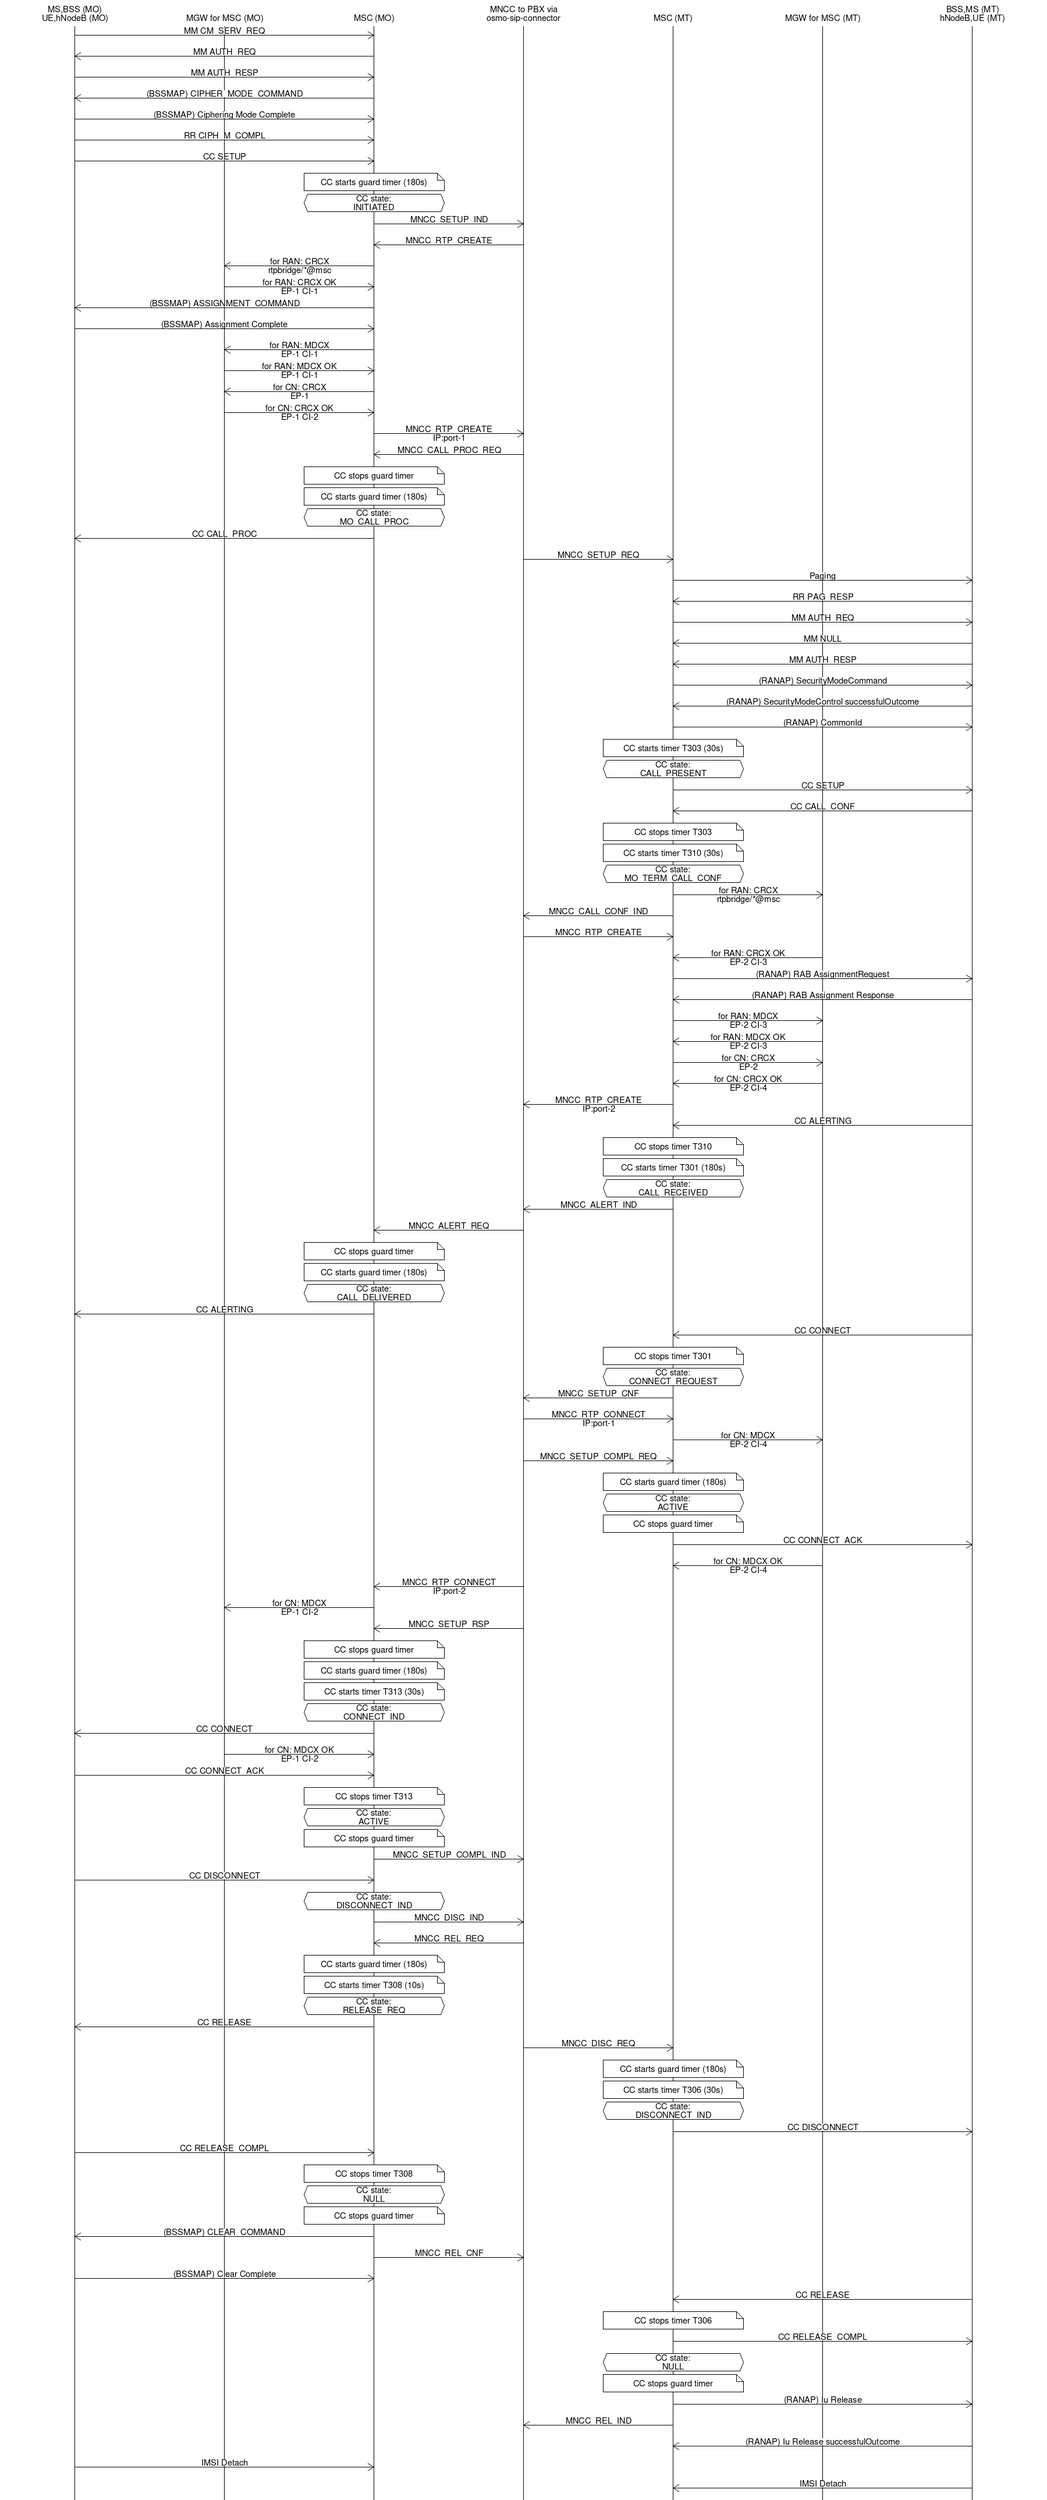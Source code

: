 # Generated by msc_log_to_ladder.py
msc {
hscale="3";
moms[label="MS,BSS (MO)\nUE,hNodeB (MO)"],momgw[label="MGW for MSC (MO)"],momsc[label="MSC (MO)"],sip[label="MNCC to PBX via\nosmo-sip-connector"],mtmsc[label="MSC (MT)"],mtmgw[label="MGW for MSC (MT)"],mtms[label="BSS,MS (MT)\nhNodeB,UE (MT)"];
moms =>> momsc	[label="MM CM_SERV_REQ"];
moms <<= momsc	[label="MM AUTH_REQ"];
moms =>> momsc	[label="MM AUTH_RESP"];
moms <<= momsc	[label="(BSSMAP) CIPHER_MODE_COMMAND"];
moms =>> momsc	[label="(BSSMAP) Ciphering Mode Complete"];
moms =>> momsc	[label="RR CIPH_M_COMPL"];
moms =>> momsc	[label="CC SETUP"];
momsc note momsc	[label="CC starts guard timer (180s)"];
momsc abox momsc	[label="CC state:\nINITIATED"];
momsc =>> sip	[label="MNCC_SETUP_IND"];
momsc <<= sip	[label="MNCC_RTP_CREATE"];
momgw <<= momsc	[label="for RAN: CRCX\nrtpbridge/*@msc"];
momgw =>> momsc	[label="for RAN: CRCX OK\nEP-1 CI-1"];
moms <<= momsc	[label="(BSSMAP) ASSIGNMENT_COMMAND"];
moms =>> momsc	[label="(BSSMAP) Assignment Complete"];
momgw <<= momsc	[label="for RAN: MDCX\nEP-1 CI-1"];
momgw =>> momsc	[label="for RAN: MDCX OK\nEP-1 CI-1"];
momgw <<= momsc	[label="for CN: CRCX\nEP-1"];
momgw =>> momsc	[label="for CN: CRCX OK\nEP-1 CI-2"];
momsc =>> sip	[label="MNCC_RTP_CREATE\nIP:port-1"];
momsc <<= sip	[label="MNCC_CALL_PROC_REQ"];
momsc note momsc	[label="CC stops guard timer"];
momsc note momsc	[label="CC starts guard timer (180s)"];
momsc abox momsc	[label="CC state:\nMO_CALL_PROC"];
moms <<= momsc	[label="CC CALL_PROC"];
mtmsc <<= sip	[label="MNCC_SETUP_REQ"];
mtms <<= mtmsc	[label="Paging"];
mtms =>> mtmsc	[label="RR PAG_RESP"];
mtms <<= mtmsc	[label="MM AUTH_REQ"];
mtms =>> mtmsc	[label="MM NULL"];
mtms =>> mtmsc	[label="MM AUTH_RESP"];
mtms <<= mtmsc	[label="(RANAP) SecurityModeCommand"];
mtms =>> mtmsc	[label="(RANAP) SecurityModeControl successfulOutcome"];
mtms <<= mtmsc	[label="(RANAP) CommonId"];
mtmsc note mtmsc	[label="CC starts timer T303 (30s)"];
mtmsc abox mtmsc	[label="CC state:\nCALL_PRESENT"];
mtms <<= mtmsc	[label="CC SETUP"];
mtms =>> mtmsc	[label="CC CALL_CONF"];
mtmsc note mtmsc	[label="CC stops timer T303"];
mtmsc note mtmsc	[label="CC starts timer T310 (30s)"];
mtmsc abox mtmsc	[label="CC state:\nMO_TERM_CALL_CONF"];
mtmgw <<= mtmsc	[label="for RAN: CRCX\nrtpbridge/*@msc"];
mtmsc =>> sip	[label="MNCC_CALL_CONF_IND"];
mtmsc <<= sip	[label="MNCC_RTP_CREATE"];
mtmgw =>> mtmsc	[label="for RAN: CRCX OK\nEP-2 CI-3"];
mtms <<= mtmsc	[label="(RANAP) RAB AssignmentRequest"];
mtms =>> mtmsc	[label="(RANAP) RAB Assignment Response"];
mtmgw <<= mtmsc	[label="for RAN: MDCX\nEP-2 CI-3"];
mtmgw =>> mtmsc	[label="for RAN: MDCX OK\nEP-2 CI-3"];
mtmgw <<= mtmsc	[label="for CN: CRCX\nEP-2"];
mtmgw =>> mtmsc	[label="for CN: CRCX OK\nEP-2 CI-4"];
mtmsc =>> sip	[label="MNCC_RTP_CREATE\nIP:port-2"];
mtms =>> mtmsc	[label="CC ALERTING"];
mtmsc note mtmsc	[label="CC stops timer T310"];
mtmsc note mtmsc	[label="CC starts timer T301 (180s)"];
mtmsc abox mtmsc	[label="CC state:\nCALL_RECEIVED"];
mtmsc =>> sip	[label="MNCC_ALERT_IND"];
momsc <<= sip	[label="MNCC_ALERT_REQ"];
momsc note momsc	[label="CC stops guard timer"];
momsc note momsc	[label="CC starts guard timer (180s)"];
momsc abox momsc	[label="CC state:\nCALL_DELIVERED"];
moms <<= momsc	[label="CC ALERTING"];
mtms =>> mtmsc	[label="CC CONNECT"];
mtmsc note mtmsc	[label="CC stops timer T301"];
mtmsc abox mtmsc	[label="CC state:\nCONNECT_REQUEST"];
mtmsc =>> sip	[label="MNCC_SETUP_CNF"];
mtmsc <<= sip	[label="MNCC_RTP_CONNECT\nIP:port-1"];
mtmgw <<= mtmsc	[label="for CN: MDCX\nEP-2 CI-4"];
mtmsc <<= sip	[label="MNCC_SETUP_COMPL_REQ"];
mtmsc note mtmsc	[label="CC starts guard timer (180s)"];
mtmsc abox mtmsc	[label="CC state:\nACTIVE"];
mtmsc note mtmsc	[label="CC stops guard timer"];
mtms <<= mtmsc	[label="CC CONNECT_ACK"];
mtmgw =>> mtmsc	[label="for CN: MDCX OK\nEP-2 CI-4"];
momsc <<= sip	[label="MNCC_RTP_CONNECT\nIP:port-2"];
momgw <<= momsc	[label="for CN: MDCX\nEP-1 CI-2"];
momsc <<= sip	[label="MNCC_SETUP_RSP"];
momsc note momsc	[label="CC stops guard timer"];
momsc note momsc	[label="CC starts guard timer (180s)"];
momsc note momsc	[label="CC starts timer T313 (30s)"];
momsc abox momsc	[label="CC state:\nCONNECT_IND"];
moms <<= momsc	[label="CC CONNECT"];
momgw =>> momsc	[label="for CN: MDCX OK\nEP-1 CI-2"];
moms =>> momsc	[label="CC CONNECT_ACK"];
momsc note momsc	[label="CC stops timer T313"];
momsc abox momsc	[label="CC state:\nACTIVE"];
momsc note momsc	[label="CC stops guard timer"];
momsc =>> sip	[label="MNCC_SETUP_COMPL_IND"];
moms =>> momsc	[label="CC DISCONNECT"];
momsc abox momsc	[label="CC state:\nDISCONNECT_IND"];
momsc =>> sip	[label="MNCC_DISC_IND"];
momsc <<= sip	[label="MNCC_REL_REQ"];
momsc note momsc	[label="CC starts guard timer (180s)"];
momsc note momsc	[label="CC starts timer T308 (10s)"];
momsc abox momsc	[label="CC state:\nRELEASE_REQ"];
moms <<= momsc	[label="CC RELEASE"];
mtmsc <<= sip	[label="MNCC_DISC_REQ"];
mtmsc note mtmsc	[label="CC starts guard timer (180s)"];
mtmsc note mtmsc	[label="CC starts timer T306 (30s)"];
mtmsc abox mtmsc	[label="CC state:\nDISCONNECT_IND"];
mtms <<= mtmsc	[label="CC DISCONNECT"];
moms =>> momsc	[label="CC RELEASE_COMPL"];
momsc note momsc	[label="CC stops timer T308"];
momsc abox momsc	[label="CC state:\nNULL"];
momsc note momsc	[label="CC stops guard timer"];
moms <<= momsc	[label="(BSSMAP) CLEAR_COMMAND"];
momsc =>> sip	[label="MNCC_REL_CNF"];
moms =>> momsc	[label="(BSSMAP) Clear Complete"];
mtms =>> mtmsc	[label="CC RELEASE"];
mtmsc note mtmsc	[label="CC stops timer T306"];
mtms <<= mtmsc	[label="CC RELEASE_COMPL"];
mtmsc abox mtmsc	[label="CC state:\nNULL"];
mtmsc note mtmsc	[label="CC stops guard timer"];
mtms <<= mtmsc	[label="(RANAP) Iu Release"];
mtmsc =>> sip	[label="MNCC_REL_IND"];
mtms =>> mtmsc	[label="(RANAP) Iu Release successfulOutcome"];
moms =>> momsc	[label="IMSI Detach"];
mtms =>> mtmsc	[label="IMSI Detach"];
}
